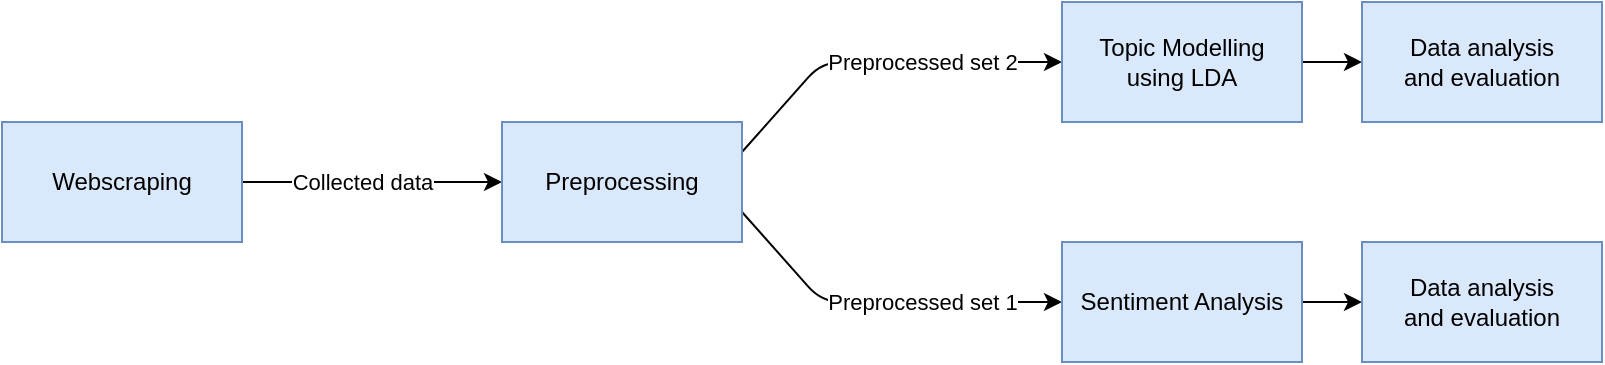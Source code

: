 <mxfile>
    <diagram id="qRHD0z-vCHNRSty2t5GB" name="Page-1">
        <mxGraphModel dx="1118" dy="535" grid="1" gridSize="10" guides="1" tooltips="1" connect="1" arrows="1" fold="1" page="1" pageScale="1" pageWidth="850" pageHeight="1100" math="0" shadow="0">
            <root>
                <mxCell id="0"/>
                <mxCell id="1" parent="0"/>
                <mxCell id="6" value="" style="edgeStyle=none;html=1;" parent="1" source="2" target="3" edge="1">
                    <mxGeometry relative="1" as="geometry"/>
                </mxCell>
                <mxCell id="12" value="Collected data" style="edgeLabel;html=1;align=center;verticalAlign=middle;resizable=0;points=[];" parent="6" vertex="1" connectable="0">
                    <mxGeometry x="-0.176" y="2" relative="1" as="geometry">
                        <mxPoint x="6" y="2" as="offset"/>
                    </mxGeometry>
                </mxCell>
                <mxCell id="2" value="Webscraping" style="whiteSpace=wrap;html=1;fillColor=#dae8fc;strokeColor=#6c8ebf;" parent="1" vertex="1">
                    <mxGeometry x="70" y="250" width="120" height="60" as="geometry"/>
                </mxCell>
                <mxCell id="21" style="edgeStyle=none;html=1;exitX=1;exitY=0.25;exitDx=0;exitDy=0;entryX=0;entryY=0.5;entryDx=0;entryDy=0;" parent="1" source="3" target="4" edge="1">
                    <mxGeometry relative="1" as="geometry">
                        <Array as="points">
                            <mxPoint x="480" y="220"/>
                        </Array>
                    </mxGeometry>
                </mxCell>
                <mxCell id="24" value="Preprocessed set 2" style="edgeLabel;html=1;align=center;verticalAlign=middle;resizable=0;points=[];" parent="21" vertex="1" connectable="0">
                    <mxGeometry x="-0.222" y="2" relative="1" as="geometry">
                        <mxPoint x="40" y="2" as="offset"/>
                    </mxGeometry>
                </mxCell>
                <mxCell id="22" style="edgeStyle=none;html=1;exitX=1;exitY=0.75;exitDx=0;exitDy=0;entryX=0;entryY=0.5;entryDx=0;entryDy=0;" parent="1" source="3" target="5" edge="1">
                    <mxGeometry relative="1" as="geometry">
                        <Array as="points">
                            <mxPoint x="480" y="340"/>
                        </Array>
                    </mxGeometry>
                </mxCell>
                <mxCell id="23" value="Preprocessed set 1" style="edgeLabel;html=1;align=center;verticalAlign=middle;resizable=0;points=[];" parent="22" vertex="1" connectable="0">
                    <mxGeometry x="0.1" y="-1" relative="1" as="geometry">
                        <mxPoint x="11" y="-1" as="offset"/>
                    </mxGeometry>
                </mxCell>
                <mxCell id="3" value="Preprocessing" style="whiteSpace=wrap;html=1;fillColor=#dae8fc;strokeColor=#6c8ebf;" parent="1" vertex="1">
                    <mxGeometry x="320" y="250" width="120" height="60" as="geometry"/>
                </mxCell>
                <mxCell id="19" value="" style="edgeStyle=none;html=1;" parent="1" source="4" target="17" edge="1">
                    <mxGeometry relative="1" as="geometry"/>
                </mxCell>
                <mxCell id="4" value="Topic Modelling&lt;br&gt;using LDA" style="whiteSpace=wrap;html=1;fillColor=#dae8fc;strokeColor=#6c8ebf;" parent="1" vertex="1">
                    <mxGeometry x="600" y="190" width="120" height="60" as="geometry"/>
                </mxCell>
                <mxCell id="20" value="" style="edgeStyle=none;html=1;" parent="1" source="5" target="18" edge="1">
                    <mxGeometry relative="1" as="geometry"/>
                </mxCell>
                <mxCell id="5" value="Sentiment Analysis" style="whiteSpace=wrap;html=1;fillColor=#dae8fc;strokeColor=#6c8ebf;" parent="1" vertex="1">
                    <mxGeometry x="600" y="310" width="120" height="60" as="geometry"/>
                </mxCell>
                <mxCell id="17" value="Data analysis&lt;br&gt;and evaluation" style="whiteSpace=wrap;html=1;fillColor=#dae8fc;strokeColor=#6c8ebf;" parent="1" vertex="1">
                    <mxGeometry x="750" y="190" width="120" height="60" as="geometry"/>
                </mxCell>
                <mxCell id="18" value="Data analysis&lt;br&gt;and evaluation" style="whiteSpace=wrap;html=1;fillColor=#dae8fc;strokeColor=#6c8ebf;" parent="1" vertex="1">
                    <mxGeometry x="750" y="310" width="120" height="60" as="geometry"/>
                </mxCell>
            </root>
        </mxGraphModel>
    </diagram>
</mxfile>